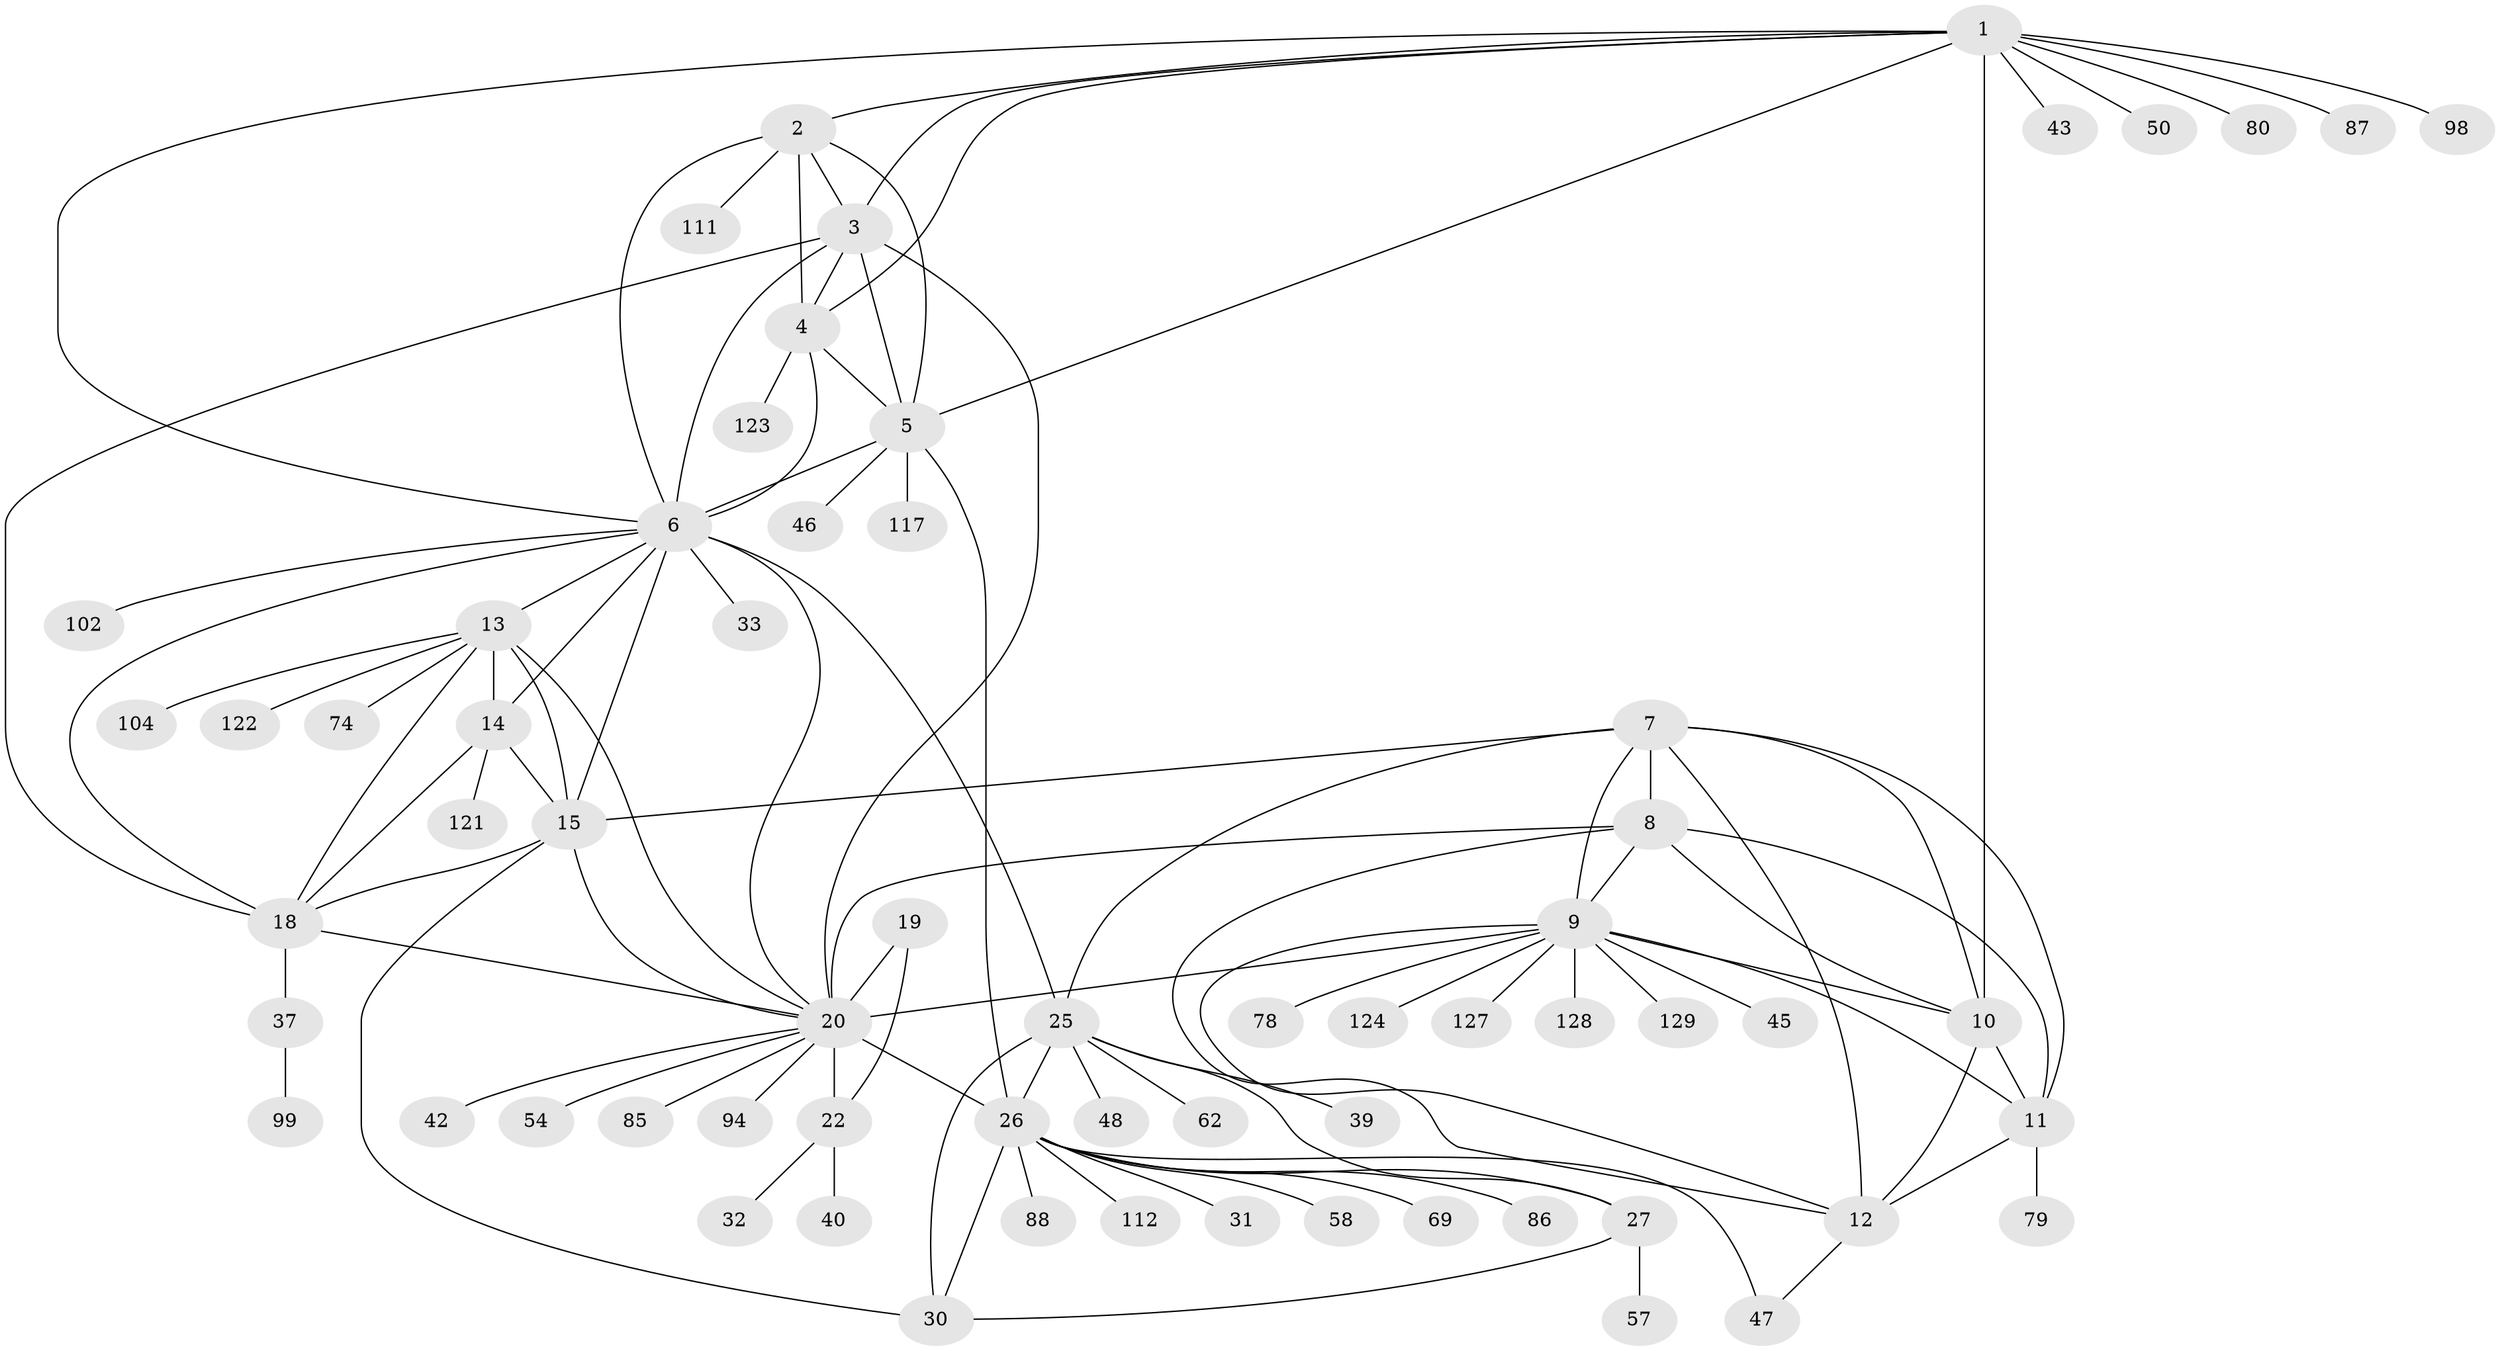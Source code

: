 // original degree distribution, {12: 0.023255813953488372, 6: 0.05426356589147287, 7: 0.031007751937984496, 8: 0.046511627906976744, 10: 0.031007751937984496, 9: 0.023255813953488372, 13: 0.015503875968992248, 14: 0.007751937984496124, 1: 0.6201550387596899, 3: 0.03875968992248062, 2: 0.10852713178294573}
// Generated by graph-tools (version 1.1) at 2025/16/03/09/25 04:16:03]
// undirected, 64 vertices, 106 edges
graph export_dot {
graph [start="1"]
  node [color=gray90,style=filled];
  1;
  2;
  3;
  4;
  5;
  6 [super="+51+17+116+95+90+91"];
  7;
  8;
  9;
  10 [super="+68+83+109+44"];
  11;
  12 [super="+105+65"];
  13;
  14;
  15 [super="+56+110+115+16"];
  18 [super="+53+41+72+36"];
  19 [super="+38+67+61+66"];
  20 [super="+21+49+92+101+113+82+24"];
  22;
  25 [super="+71+120+93+29"];
  26 [super="+28"];
  27;
  30;
  31;
  32;
  33 [super="+60+96"];
  37;
  39;
  40;
  42;
  43;
  45 [super="+70"];
  46;
  47 [super="+119+97"];
  48;
  50;
  54;
  57;
  58;
  62;
  69;
  74;
  78;
  79;
  80;
  85;
  86;
  87;
  88;
  94;
  98;
  99;
  102 [super="+108"];
  104;
  111;
  112;
  117;
  121;
  122 [super="+125"];
  123;
  124;
  127;
  128;
  129;
  1 -- 2;
  1 -- 3;
  1 -- 4;
  1 -- 5;
  1 -- 6;
  1 -- 10 [weight=2];
  1 -- 43;
  1 -- 50;
  1 -- 80;
  1 -- 87;
  1 -- 98;
  2 -- 3;
  2 -- 4;
  2 -- 5;
  2 -- 6;
  2 -- 111;
  3 -- 4;
  3 -- 5;
  3 -- 6;
  3 -- 18;
  3 -- 20;
  4 -- 5;
  4 -- 6;
  4 -- 123;
  5 -- 6;
  5 -- 26;
  5 -- 46;
  5 -- 117;
  6 -- 33;
  6 -- 102;
  6 -- 13;
  6 -- 14;
  6 -- 15 [weight=2];
  6 -- 18;
  6 -- 25;
  6 -- 20;
  7 -- 8;
  7 -- 9;
  7 -- 10;
  7 -- 11;
  7 -- 12;
  7 -- 25;
  7 -- 15;
  8 -- 9;
  8 -- 10;
  8 -- 11;
  8 -- 12;
  8 -- 20;
  9 -- 10;
  9 -- 11;
  9 -- 12;
  9 -- 45;
  9 -- 78;
  9 -- 124;
  9 -- 127;
  9 -- 128;
  9 -- 129;
  9 -- 20;
  10 -- 11;
  10 -- 12;
  11 -- 12;
  11 -- 79;
  12 -- 47;
  13 -- 14;
  13 -- 15 [weight=2];
  13 -- 18;
  13 -- 74;
  13 -- 104;
  13 -- 122;
  13 -- 20;
  14 -- 15 [weight=2];
  14 -- 18;
  14 -- 121;
  15 -- 18 [weight=2];
  15 -- 30;
  15 -- 20;
  18 -- 37;
  18 -- 20;
  19 -- 20 [weight=4];
  19 -- 22;
  20 -- 22 [weight=4];
  20 -- 26;
  20 -- 42;
  20 -- 85;
  20 -- 54;
  20 -- 94;
  22 -- 32;
  22 -- 40;
  25 -- 26 [weight=4];
  25 -- 27 [weight=2];
  25 -- 30 [weight=2];
  25 -- 39;
  25 -- 48;
  25 -- 62;
  26 -- 27 [weight=2];
  26 -- 30 [weight=2];
  26 -- 86;
  26 -- 47;
  26 -- 58;
  26 -- 69;
  26 -- 112;
  26 -- 88;
  26 -- 31;
  27 -- 30;
  27 -- 57;
  37 -- 99;
}
